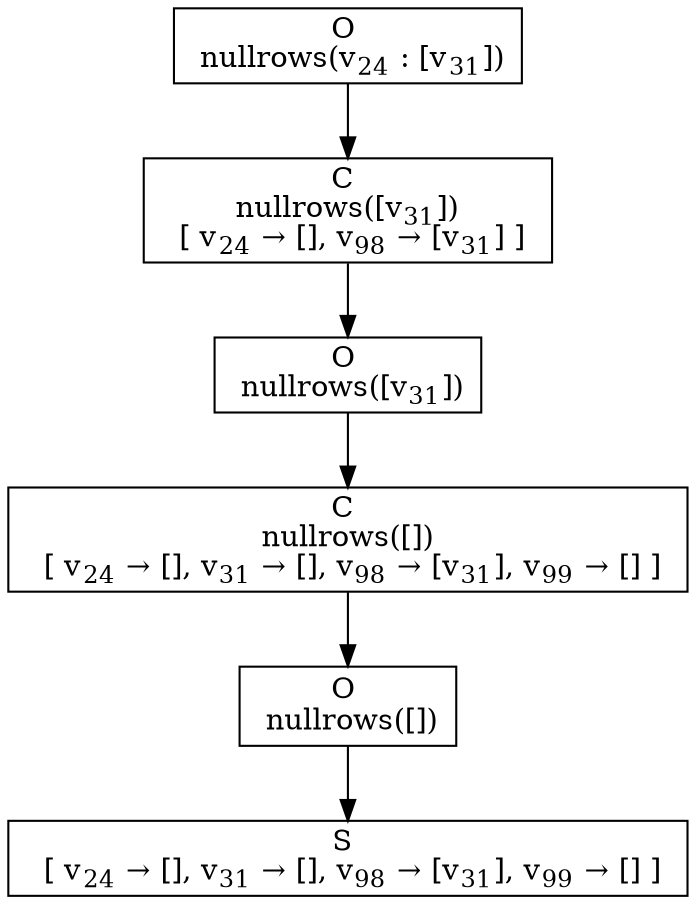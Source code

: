 digraph {
    graph [rankdir=TB
          ,bgcolor=transparent];
    node [shape=box
         ,fillcolor=white
         ,style=filled];
    0 [label=<O <BR/> nullrows(v<SUB>24</SUB> : [v<SUB>31</SUB>])>];
    1 [label=<C <BR/> nullrows([v<SUB>31</SUB>]) <BR/>  [ v<SUB>24</SUB> &rarr; [], v<SUB>98</SUB> &rarr; [v<SUB>31</SUB>] ] >];
    2 [label=<O <BR/> nullrows([v<SUB>31</SUB>])>];
    3 [label=<C <BR/> nullrows([]) <BR/>  [ v<SUB>24</SUB> &rarr; [], v<SUB>31</SUB> &rarr; [], v<SUB>98</SUB> &rarr; [v<SUB>31</SUB>], v<SUB>99</SUB> &rarr; [] ] >];
    4 [label=<O <BR/> nullrows([])>];
    5 [label=<S <BR/>  [ v<SUB>24</SUB> &rarr; [], v<SUB>31</SUB> &rarr; [], v<SUB>98</SUB> &rarr; [v<SUB>31</SUB>], v<SUB>99</SUB> &rarr; [] ] >];
    0 -> 1 [label=""];
    1 -> 2 [label=""];
    2 -> 3 [label=""];
    3 -> 4 [label=""];
    4 -> 5 [label=""];
}